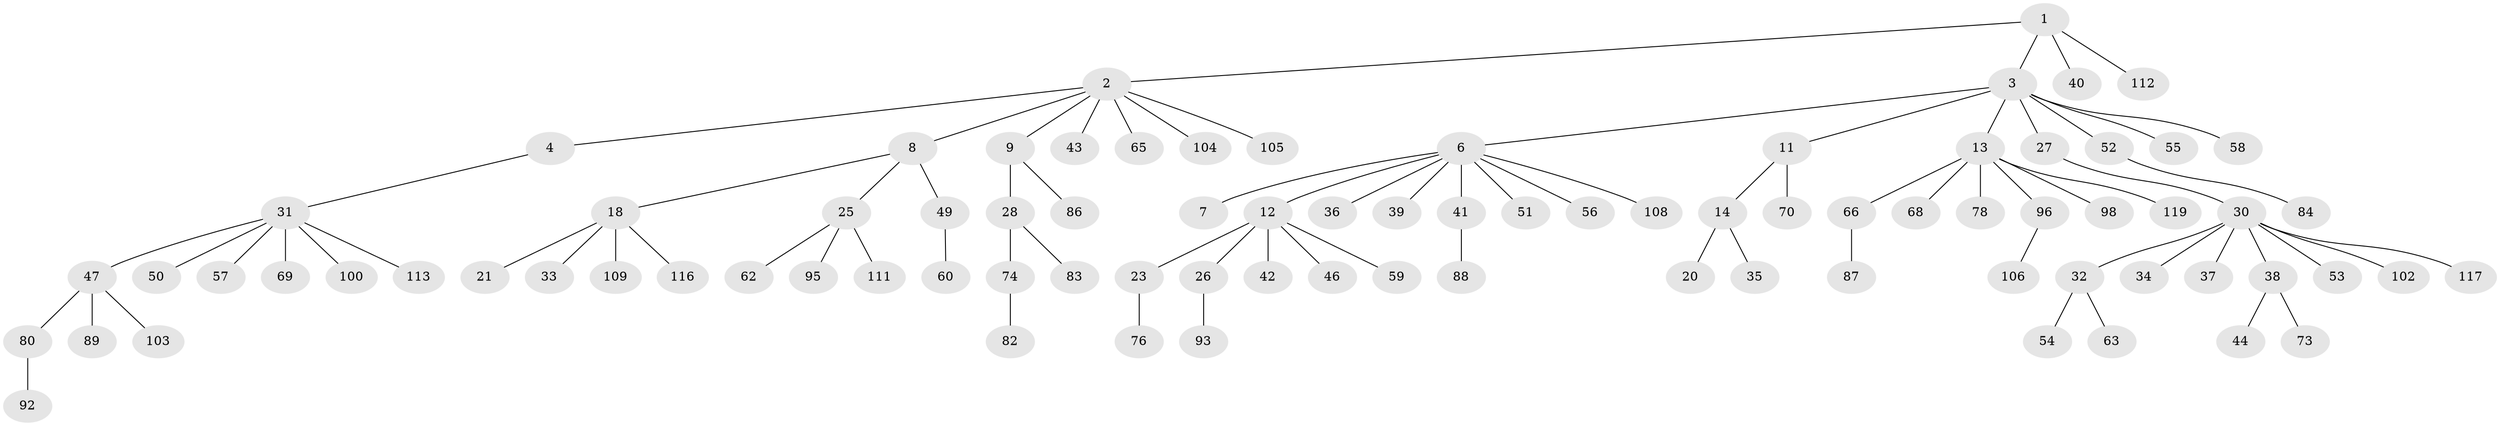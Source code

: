 // original degree distribution, {5: 0.04132231404958678, 6: 0.024793388429752067, 2: 0.2066115702479339, 1: 0.5702479338842975, 4: 0.05785123966942149, 3: 0.0743801652892562, 7: 0.008264462809917356, 8: 0.01652892561983471}
// Generated by graph-tools (version 1.1) at 2025/42/03/06/25 10:42:06]
// undirected, 87 vertices, 86 edges
graph export_dot {
graph [start="1"]
  node [color=gray90,style=filled];
  1 [super="+17"];
  2 [super="+5"];
  3 [super="+10"];
  4;
  6 [super="+24"];
  7;
  8 [super="+22"];
  9 [super="+29"];
  11 [super="+15"];
  12 [super="+45"];
  13 [super="+79"];
  14 [super="+16"];
  18 [super="+19"];
  20 [super="+71"];
  21 [super="+85"];
  23 [super="+75"];
  25 [super="+48"];
  26 [super="+72"];
  27;
  28 [super="+121"];
  30 [super="+90"];
  31 [super="+94"];
  32 [super="+64"];
  33;
  34;
  35;
  36 [super="+91"];
  37;
  38 [super="+115"];
  39;
  40;
  41;
  42;
  43 [super="+97"];
  44;
  46;
  47 [super="+107"];
  49;
  50;
  51;
  52 [super="+114"];
  53;
  54;
  55 [super="+77"];
  56;
  57;
  58 [super="+67"];
  59;
  60 [super="+61"];
  62;
  63;
  65 [super="+118"];
  66 [super="+110"];
  68;
  69;
  70;
  73 [super="+120"];
  74 [super="+81"];
  76;
  78;
  80;
  82;
  83;
  84;
  86;
  87;
  88;
  89;
  92;
  93;
  95;
  96 [super="+101"];
  98 [super="+99"];
  100;
  102;
  103;
  104;
  105;
  106;
  108;
  109;
  111;
  112;
  113;
  116;
  117;
  119;
  1 -- 2;
  1 -- 3;
  1 -- 40;
  1 -- 112;
  2 -- 4;
  2 -- 43;
  2 -- 65;
  2 -- 105;
  2 -- 8;
  2 -- 9;
  2 -- 104;
  3 -- 6;
  3 -- 13;
  3 -- 55;
  3 -- 58;
  3 -- 27;
  3 -- 11;
  3 -- 52;
  4 -- 31;
  6 -- 7;
  6 -- 12;
  6 -- 41;
  6 -- 108;
  6 -- 51;
  6 -- 36;
  6 -- 39;
  6 -- 56;
  8 -- 18;
  8 -- 25;
  8 -- 49;
  9 -- 28;
  9 -- 86;
  11 -- 14;
  11 -- 70;
  12 -- 23;
  12 -- 26;
  12 -- 42;
  12 -- 46;
  12 -- 59;
  13 -- 66;
  13 -- 68;
  13 -- 78;
  13 -- 96;
  13 -- 98;
  13 -- 119;
  14 -- 20;
  14 -- 35;
  18 -- 21;
  18 -- 116;
  18 -- 33;
  18 -- 109;
  23 -- 76;
  25 -- 95;
  25 -- 62;
  25 -- 111;
  26 -- 93;
  27 -- 30;
  28 -- 74;
  28 -- 83;
  30 -- 32;
  30 -- 34;
  30 -- 37;
  30 -- 38;
  30 -- 53;
  30 -- 117;
  30 -- 102;
  31 -- 47;
  31 -- 50;
  31 -- 57;
  31 -- 69;
  31 -- 113;
  31 -- 100;
  32 -- 54;
  32 -- 63;
  38 -- 44;
  38 -- 73;
  41 -- 88;
  47 -- 80;
  47 -- 89;
  47 -- 103;
  49 -- 60;
  52 -- 84;
  66 -- 87;
  74 -- 82;
  80 -- 92;
  96 -- 106;
}

